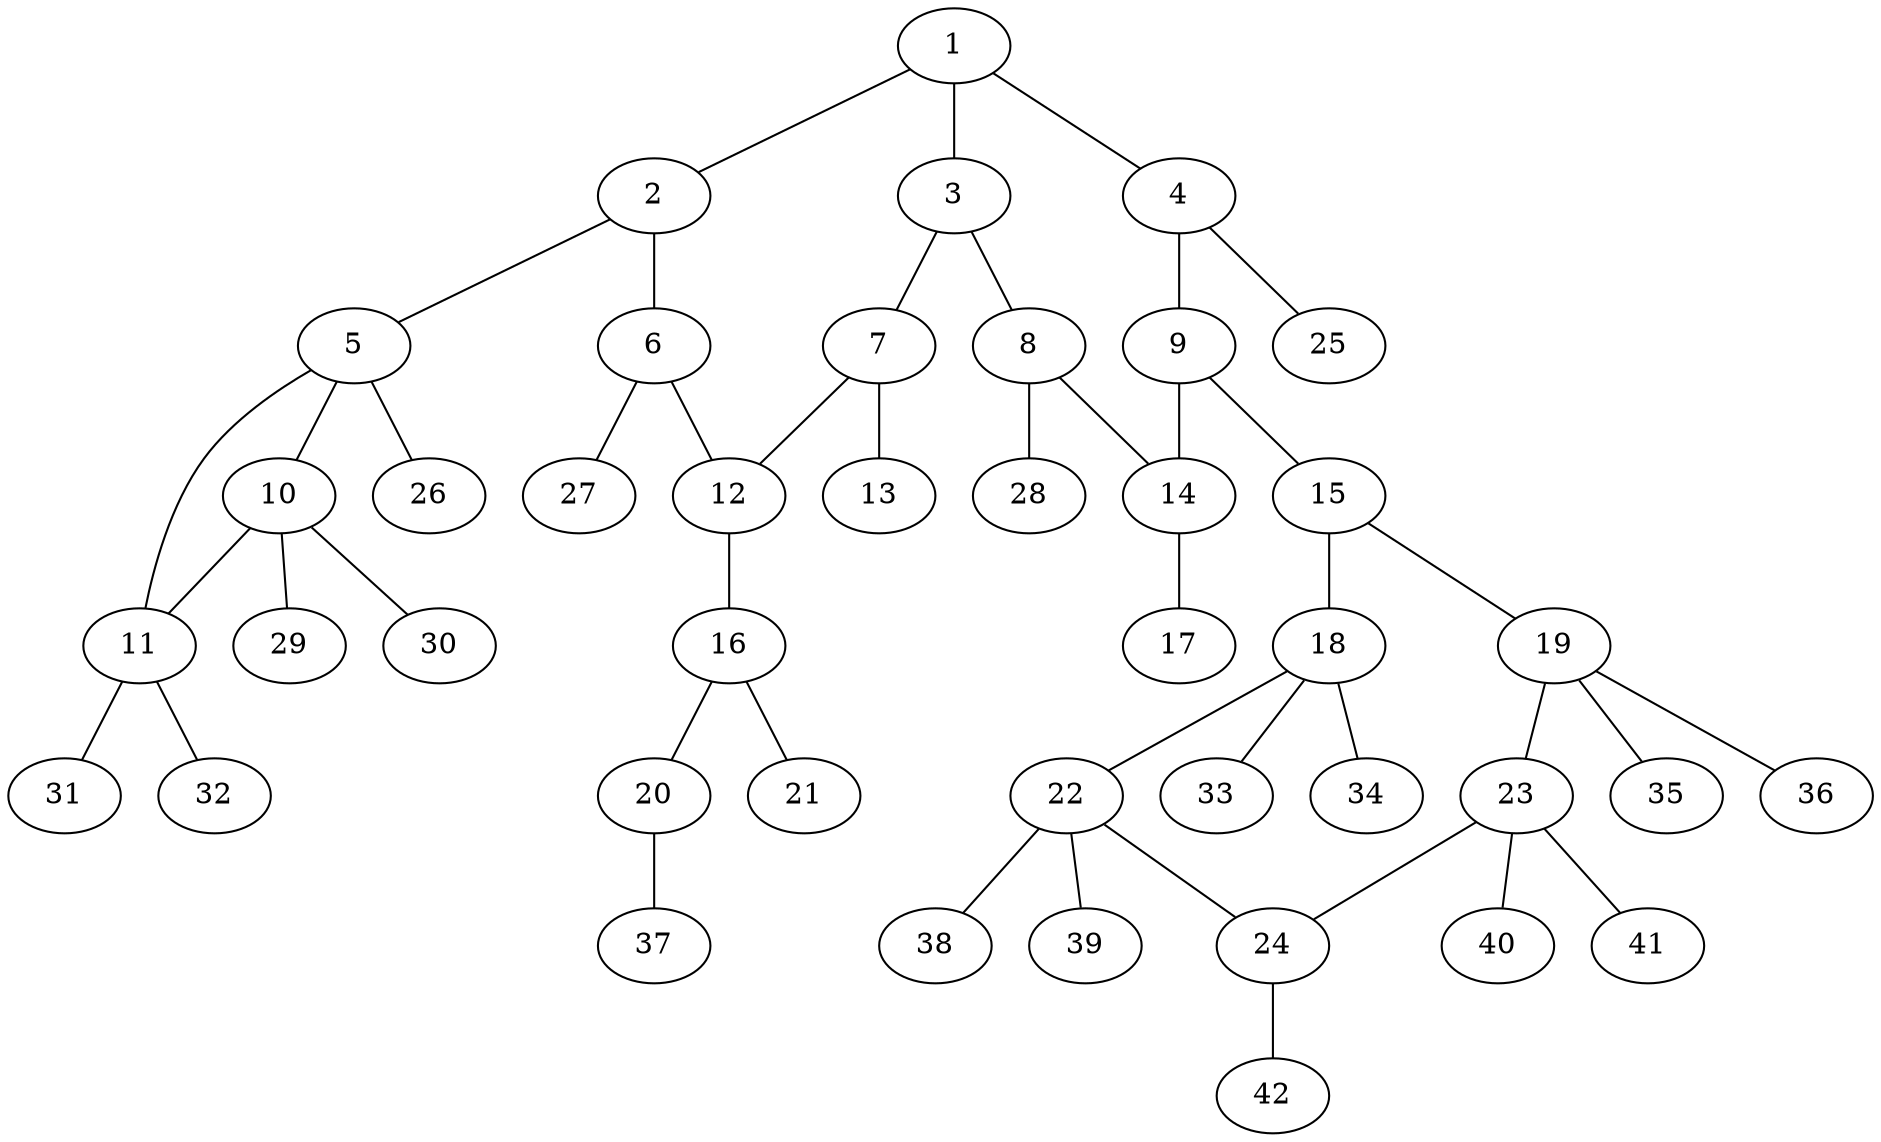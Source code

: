 graph molecule_1964 {
	1	 [chem=C];
	2	 [chem=N];
	1 -- 2	 [valence=1];
	3	 [chem=C];
	1 -- 3	 [valence=2];
	4	 [chem=C];
	1 -- 4	 [valence=1];
	5	 [chem=C];
	2 -- 5	 [valence=1];
	6	 [chem=C];
	2 -- 6	 [valence=1];
	7	 [chem=C];
	3 -- 7	 [valence=1];
	8	 [chem=C];
	3 -- 8	 [valence=1];
	9	 [chem=C];
	4 -- 9	 [valence=2];
	25	 [chem=H];
	4 -- 25	 [valence=1];
	10	 [chem=C];
	5 -- 10	 [valence=1];
	11	 [chem=C];
	5 -- 11	 [valence=1];
	26	 [chem=H];
	5 -- 26	 [valence=1];
	12	 [chem=C];
	6 -- 12	 [valence=2];
	27	 [chem=H];
	6 -- 27	 [valence=1];
	7 -- 12	 [valence=1];
	13	 [chem=O];
	7 -- 13	 [valence=2];
	14	 [chem=C];
	8 -- 14	 [valence=2];
	28	 [chem=H];
	8 -- 28	 [valence=1];
	9 -- 14	 [valence=1];
	15	 [chem=N];
	9 -- 15	 [valence=1];
	10 -- 11	 [valence=1];
	29	 [chem=H];
	10 -- 29	 [valence=1];
	30	 [chem=H];
	10 -- 30	 [valence=1];
	31	 [chem=H];
	11 -- 31	 [valence=1];
	32	 [chem=H];
	11 -- 32	 [valence=1];
	16	 [chem=C];
	12 -- 16	 [valence=1];
	17	 [chem=F];
	14 -- 17	 [valence=1];
	18	 [chem=C];
	15 -- 18	 [valence=1];
	19	 [chem=C];
	15 -- 19	 [valence=1];
	20	 [chem=O];
	16 -- 20	 [valence=1];
	21	 [chem=O];
	16 -- 21	 [valence=2];
	22	 [chem=C];
	18 -- 22	 [valence=1];
	33	 [chem=H];
	18 -- 33	 [valence=1];
	34	 [chem=H];
	18 -- 34	 [valence=1];
	23	 [chem=C];
	19 -- 23	 [valence=1];
	35	 [chem=H];
	19 -- 35	 [valence=1];
	36	 [chem=H];
	19 -- 36	 [valence=1];
	37	 [chem=H];
	20 -- 37	 [valence=1];
	24	 [chem=N];
	22 -- 24	 [valence=1];
	38	 [chem=H];
	22 -- 38	 [valence=1];
	39	 [chem=H];
	22 -- 39	 [valence=1];
	23 -- 24	 [valence=1];
	40	 [chem=H];
	23 -- 40	 [valence=1];
	41	 [chem=H];
	23 -- 41	 [valence=1];
	42	 [chem=H];
	24 -- 42	 [valence=1];
}
